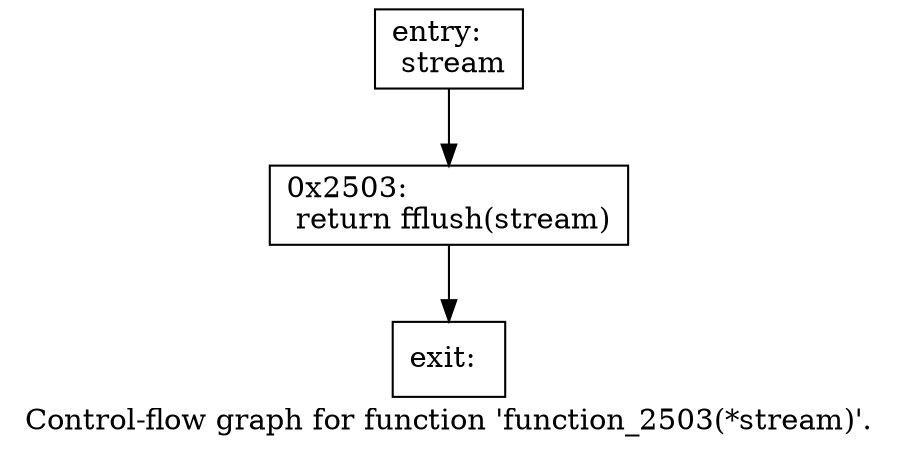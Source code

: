 digraph "Control-flow graph for function 'function_2503(*stream)'." {
  label="Control-flow graph for function 'function_2503(*stream)'.";
  node [shape=record];

  Node077127E8 [label="{entry:\l  stream\l}"];
  Node077127E8 -> Node077129E0;
  Node077129E0 [label="{0x2503:\l  return fflush(stream)\l}"];
  Node077129E0 -> Node07712878;
  Node07712878 [label="{exit:\l}"];

}
